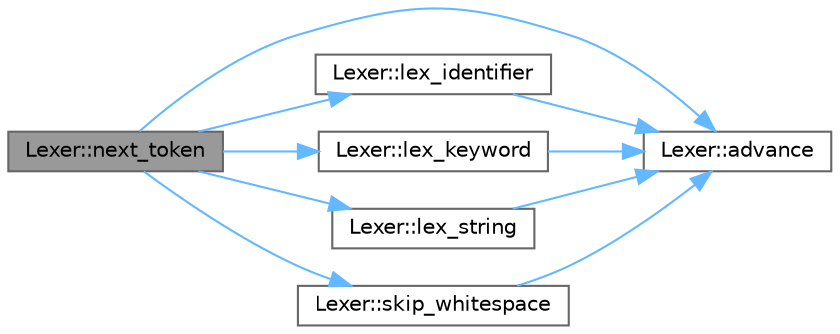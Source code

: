 digraph "Lexer::next_token"
{
 // INTERACTIVE_SVG=YES
 // LATEX_PDF_SIZE
  bgcolor="transparent";
  edge [fontname=Helvetica,fontsize=10,labelfontname=Helvetica,labelfontsize=10];
  node [fontname=Helvetica,fontsize=10,shape=box,height=0.2,width=0.4];
  rankdir="LR";
  Node1 [id="Node000001",label="Lexer::next_token",height=0.2,width=0.4,color="gray40", fillcolor="grey60", style="filled", fontcolor="black",tooltip=" "];
  Node1 -> Node2 [id="edge1_Node000001_Node000002",color="steelblue1",style="solid",tooltip=" "];
  Node2 [id="Node000002",label="Lexer::advance",height=0.2,width=0.4,color="grey40", fillcolor="white", style="filled",URL="$class_lexer.html#ae75fc1b2d0eb0ed52dbe15f41279e975",tooltip=" "];
  Node1 -> Node3 [id="edge2_Node000001_Node000003",color="steelblue1",style="solid",tooltip=" "];
  Node3 [id="Node000003",label="Lexer::lex_identifier",height=0.2,width=0.4,color="grey40", fillcolor="white", style="filled",URL="$class_lexer.html#a2a331707d3bb91584218c11839895a11",tooltip=" "];
  Node3 -> Node2 [id="edge3_Node000003_Node000002",color="steelblue1",style="solid",tooltip=" "];
  Node1 -> Node4 [id="edge4_Node000001_Node000004",color="steelblue1",style="solid",tooltip=" "];
  Node4 [id="Node000004",label="Lexer::lex_keyword",height=0.2,width=0.4,color="grey40", fillcolor="white", style="filled",URL="$class_lexer.html#aa5141f98eb412325ce6e20be2746f0a7",tooltip=" "];
  Node4 -> Node2 [id="edge5_Node000004_Node000002",color="steelblue1",style="solid",tooltip=" "];
  Node1 -> Node5 [id="edge6_Node000001_Node000005",color="steelblue1",style="solid",tooltip=" "];
  Node5 [id="Node000005",label="Lexer::lex_string",height=0.2,width=0.4,color="grey40", fillcolor="white", style="filled",URL="$class_lexer.html#a0550552d856f4cb0caa9a06889ef6829",tooltip=" "];
  Node5 -> Node2 [id="edge7_Node000005_Node000002",color="steelblue1",style="solid",tooltip=" "];
  Node1 -> Node6 [id="edge8_Node000001_Node000006",color="steelblue1",style="solid",tooltip=" "];
  Node6 [id="Node000006",label="Lexer::skip_whitespace",height=0.2,width=0.4,color="grey40", fillcolor="white", style="filled",URL="$class_lexer.html#a1a5808d256922c4741261ba2ba31327a",tooltip=" "];
  Node6 -> Node2 [id="edge9_Node000006_Node000002",color="steelblue1",style="solid",tooltip=" "];
}
